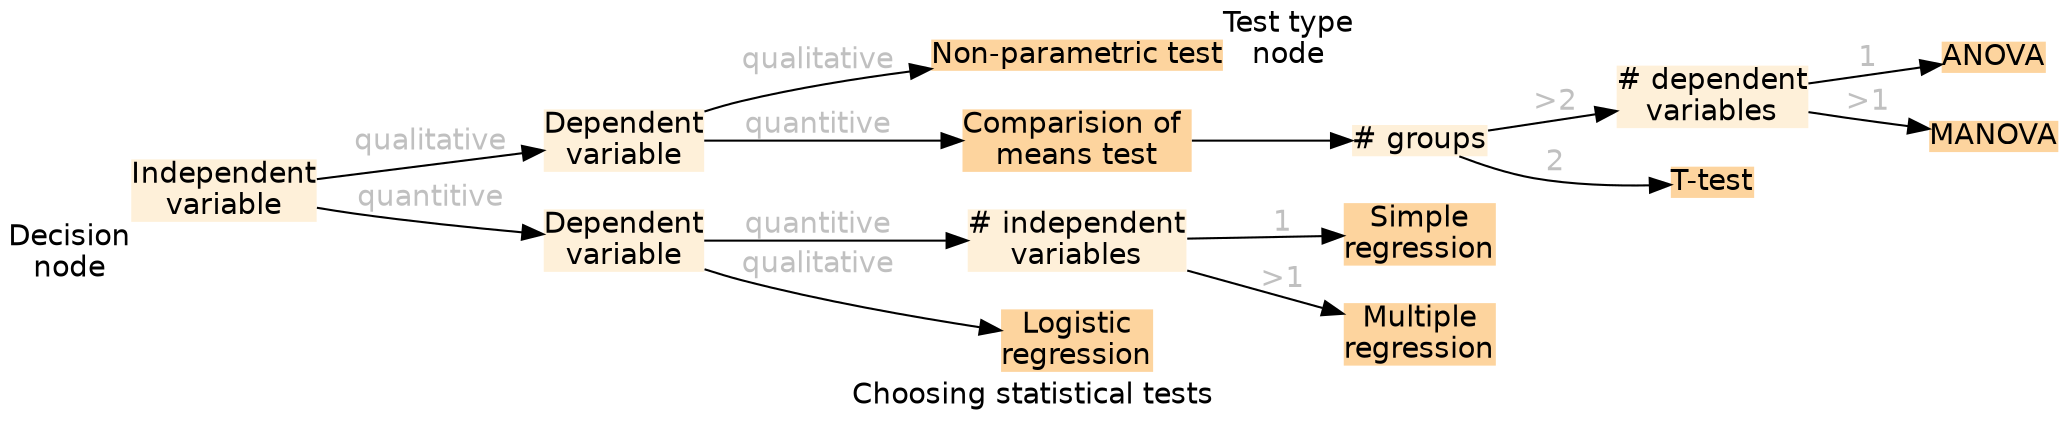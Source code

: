 digraph fault_classification {

    rankdir = "LR"
    graph [fontname="helvetica"]
    label = "Choosing statistical tests";
    node [shape="plain", colorscheme="orrd7", penwidth=0, fontname="helvetica"];
    edge [fontname="helvetica", fontcolor="grey"]

    node [fillcolor="1", style="filled"] 
    iv [label="Independent\nvariable" xlabel="Decision\nnode"]
    dv1 [label="Dependent\nvariable"]
    dv2 [label="Dependent\nvariable"]
    numgrp [label="# groups"]
    numiv [label="# independent\nvariables"]
    numdv [label="# dependent\nvariables"]

    node [fillcolor="2", style="filled"] 
    np_test [label="Non-parametric test", xlabel="Test type\nnode"]
    t_test [label="T-test"]
    cmp_means [label="Comparision of \nmeans test"]
    anova [label="ANOVA"]
    manova [label="MANOVA"]
    log_reg [label="Logistic\nregression"]
    sim_reg [label="Simple\nregression"]
    mul_reg [label="Multiple\nregression"]

    iv -> dv1 [label="qualitative"]
    iv -> dv2 [label="quantitive"]
    
    dv1 -> np_test [label="qualitative"]
    dv1 -> cmp_means [label="quantitive"]
    cmp_means -> numgrp
    numgrp -> t_test [label="2"]
    numgrp -> numdv [label=">2"]
    numdv -> anova [label="1"]
    numdv -> manova [label=">1"]

    dv2 -> log_reg [label="qualitative"]
    dv2 -> numiv [label="quantitive"]
    numiv -> sim_reg [label="1"]
    numiv -> mul_reg [label=">1"] 

}
